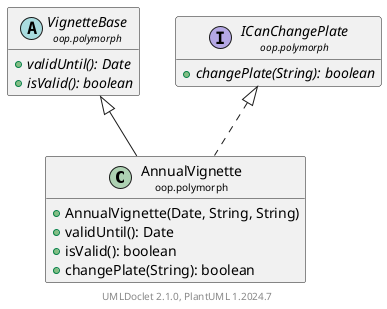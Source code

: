 @startuml
    set namespaceSeparator none
    hide empty fields
    hide empty methods

    class "<size:14>AnnualVignette\n<size:10>oop.polymorph" as oop.polymorph.AnnualVignette [[AnnualVignette.html]] {
        +AnnualVignette(Date, String, String)
        +validUntil(): Date
        +isValid(): boolean
        +changePlate(String): boolean
    }

    abstract class "<size:14>VignetteBase\n<size:10>oop.polymorph" as oop.polymorph.VignetteBase [[VignetteBase.html]] {
        {abstract} +validUntil(): Date
        {abstract} +isValid(): boolean
    }
    interface "<size:14>ICanChangePlate\n<size:10>oop.polymorph" as oop.polymorph.ICanChangePlate [[ICanChangePlate.html]] {
        {abstract} +changePlate(String): boolean
    }

    oop.polymorph.VignetteBase <|-- oop.polymorph.AnnualVignette
    oop.polymorph.ICanChangePlate <|.. oop.polymorph.AnnualVignette

    center footer UMLDoclet 2.1.0, PlantUML %version()
@enduml
